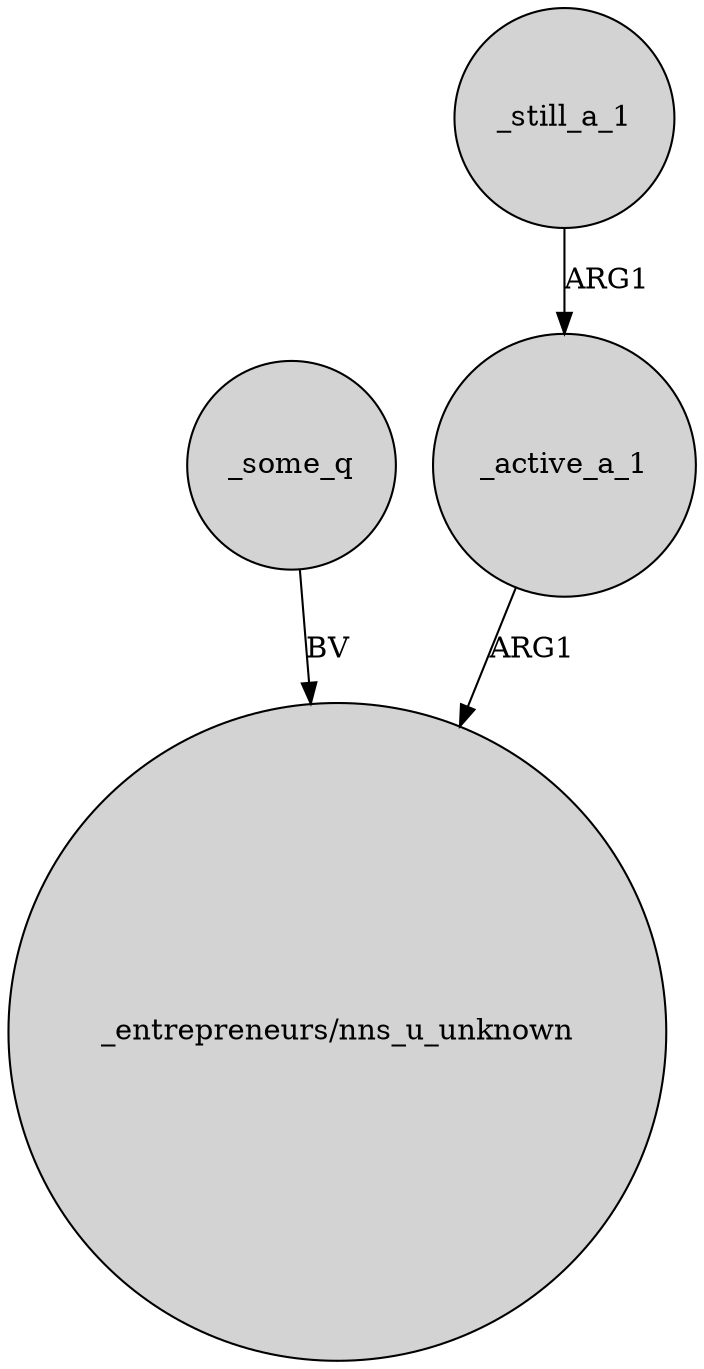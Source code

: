 digraph {
	node [shape=circle style=filled]
	_active_a_1 -> "_entrepreneurs/nns_u_unknown" [label=ARG1]
	_some_q -> "_entrepreneurs/nns_u_unknown" [label=BV]
	_still_a_1 -> _active_a_1 [label=ARG1]
}
